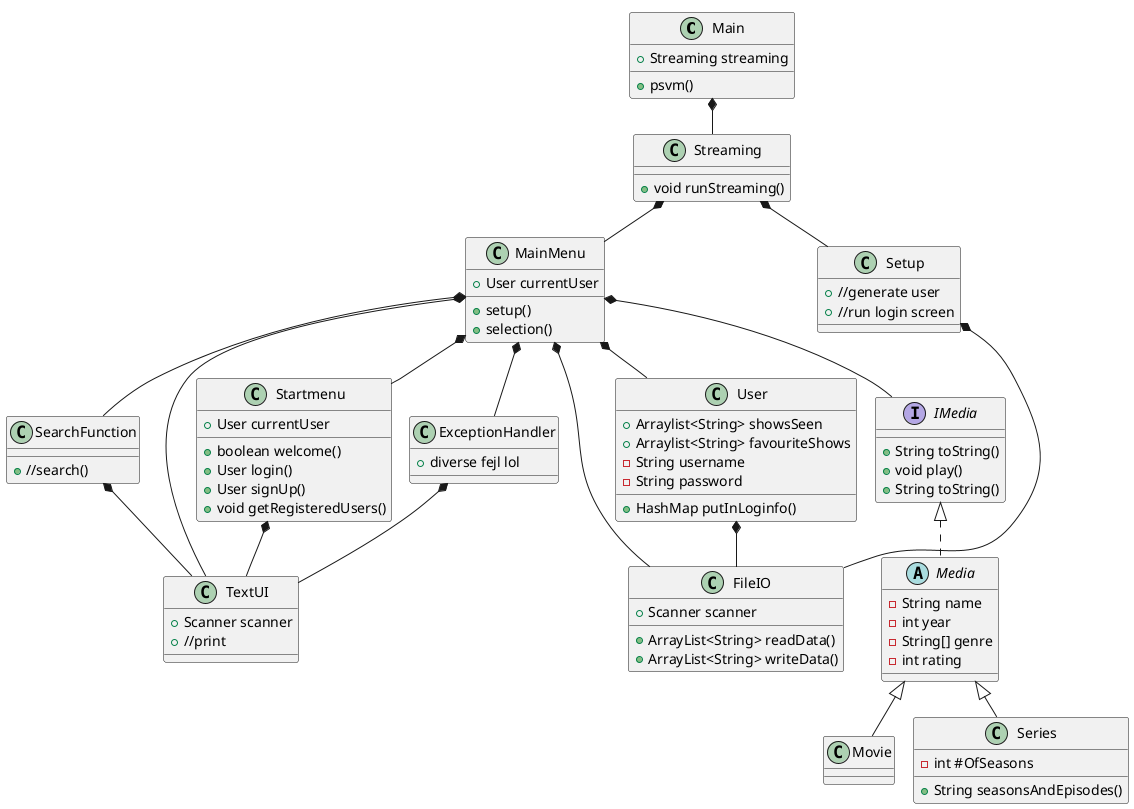 @startuml
'https://plantuml.com/class-diagram
!pragma layout smetana

class Main
class MainMenu
class Startmenu
class TextUI
class User
class FileIO
class ExceptionHandler
abstract class Media implements IMedia
class Movie extends Media
class Series extends Media
class SearchFunction
class MainMenu
class Streaming
class Setup

Main *-- Streaming
Streaming *-- Setup
Streaming *-- MainMenu
MainMenu *-- Startmenu
MainMenu *--TextUI
MainMenu *-- ExceptionHandler
MainMenu *-- FileIO
MainMenu *-- User
MainMenu *-- IMedia
MainMenu *-- SearchFunction
User *-- FileIO
SearchFunction *-- TextUI
Startmenu *-- TextUI
ExceptionHandler *-- TextUI
Setup *-- FileIO

Main : +psvm()
Main : +Streaming streaming

MainMenu : + User currentUser
MainMenu : + setup()
MainMenu : + selection()
Streaming : + void runStreaming()

Setup : + //generate user
Setup : + //run login screen

SearchFunction : +//search()

Startmenu : + User currentUser
Startmenu : + boolean welcome()
Startmenu : + User login()
Startmenu : + User signUp()
Startmenu : + void getRegisteredUsers()

FileIO : + Scanner scanner
FileIO : + ArrayList<String> readData()
FileIO : + ArrayList<String> writeData()


User : + Arraylist<String> showsSeen
User : + Arraylist<String> favouriteShows
User : - String username
User : - String password
User : + HashMap putInLoginfo()


IMedia : + String toString()
IMedia : + void play()
IMedia : + String toString()

TextUI : + Scanner scanner
TextUI : + //print

ExceptionHandler : + diverse fejl lol

Media : -String name
Media : -int year
Media : -String[] genre
Media : -int rating

Series : - int #OfSeasons
Series : + String seasonsAndEpisodes()


@enduml